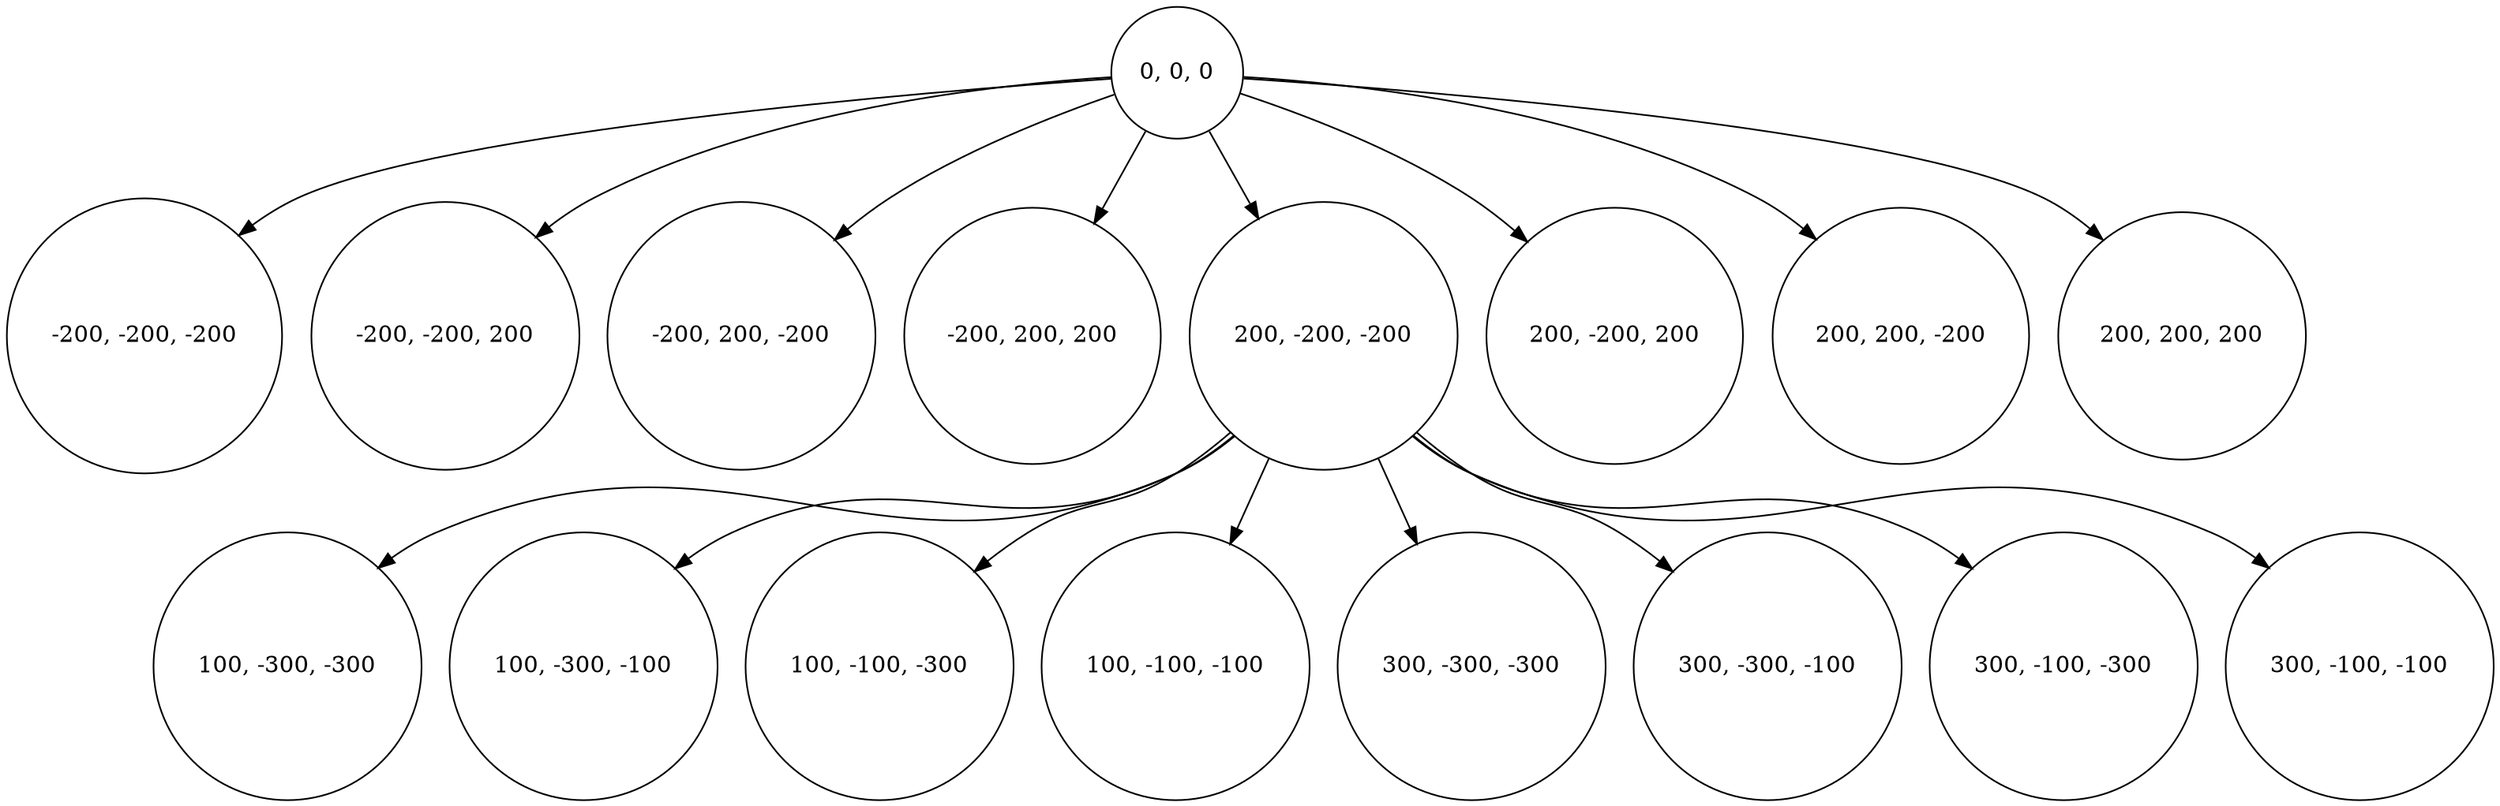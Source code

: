 digraph Octree {
"0x558d80b36300" [label="0, 0, 0"shape=circle];
"0x558d80b36300" -> "0x558d8262ece0";
"0x558d80b36300" -> "0x558d8262ed60";
"0x558d80b36300" -> "0x558d8262ede0";
"0x558d80b36300" -> "0x558d8262ee60";
"0x558d80b36300" -> "0x558d8262eee0";
"0x558d80b36300" -> "0x558d8262ef60";
"0x558d80b36300" -> "0x558d8262efe0";
"0x558d80b36300" -> "0x558d8262f060";
"0x558d8262ece0" [label="-200, -200, -200"shape=circle];
"0x558d8262ed60" [label="-200, -200, 200"shape=circle];
"0x558d8262ede0" [label="-200, 200, -200"shape=circle];
"0x558d8262ee60" [label="-200, 200, 200"shape=circle];
"0x558d8262eee0" [label="200, -200, -200"shape=circle];
"0x558d8262eee0" -> "0x558d8262f4f0";
"0x558d8262eee0" -> "0x558d8262f570";
"0x558d8262eee0" -> "0x558d8262f5f0";
"0x558d8262eee0" -> "0x558d8262f670";
"0x558d8262eee0" -> "0x558d8262f6f0";
"0x558d8262eee0" -> "0x558d8262f770";
"0x558d8262eee0" -> "0x558d8262f7f0";
"0x558d8262eee0" -> "0x558d8262f870";
"0x558d8262f4f0" [label="100, -300, -300"shape=circle];
"0x558d8262f570" [label="100, -300, -100"shape=circle];
"0x558d8262f5f0" [label="100, -100, -300"shape=circle];
"0x558d8262f670" [label="100, -100, -100"shape=circle];
"0x558d8262f6f0" [label="300, -300, -300"shape=circle];
"0x558d8262f770" [label="300, -300, -100"shape=circle];
"0x558d8262f7f0" [label="300, -100, -300"shape=circle];
"0x558d8262f870" [label="300, -100, -100"shape=circle];
"0x558d8262ef60" [label="200, -200, 200"shape=circle];
"0x558d8262efe0" [label="200, 200, -200"shape=circle];
"0x558d8262f060" [label="200, 200, 200"shape=circle];
}
